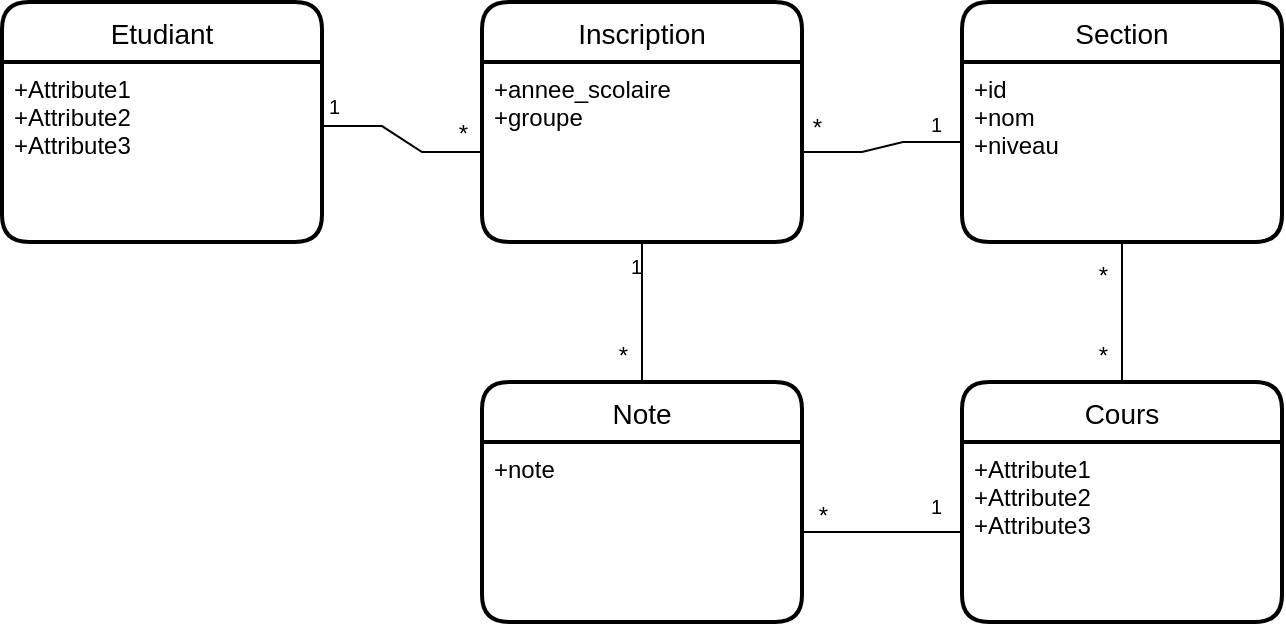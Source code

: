 <mxfile>
    <diagram id="kKMZ-KXhZJd-tmPn1utg" name="Page-1">
        <mxGraphModel dx="756" dy="436" grid="1" gridSize="10" guides="1" tooltips="1" connect="1" arrows="1" fold="1" page="1" pageScale="1" pageWidth="850" pageHeight="1100" math="0" shadow="0">
            <root>
                <mxCell id="0"/>
                <mxCell id="1" parent="0"/>
                <mxCell id="2" value="Etudiant" style="swimlane;childLayout=stackLayout;horizontal=1;startSize=30;horizontalStack=0;rounded=1;fontSize=14;fontStyle=0;strokeWidth=2;resizeParent=0;resizeLast=1;shadow=0;dashed=0;align=center;" vertex="1" parent="1">
                    <mxGeometry x="130" y="130" width="160" height="120" as="geometry"/>
                </mxCell>
                <mxCell id="3" value="+Attribute1&#10;+Attribute2&#10;+Attribute3" style="align=left;strokeColor=none;fillColor=none;spacingLeft=4;fontSize=12;verticalAlign=top;resizable=0;rotatable=0;part=1;" vertex="1" parent="2">
                    <mxGeometry y="30" width="160" height="90" as="geometry"/>
                </mxCell>
                <mxCell id="5" value="Section" style="swimlane;childLayout=stackLayout;horizontal=1;startSize=30;horizontalStack=0;rounded=1;fontSize=14;fontStyle=0;strokeWidth=2;resizeParent=0;resizeLast=1;shadow=0;dashed=0;align=center;" vertex="1" parent="1">
                    <mxGeometry x="610" y="130" width="160" height="120" as="geometry"/>
                </mxCell>
                <mxCell id="6" value="+id&#10;+nom&#10;+niveau" style="align=left;strokeColor=none;fillColor=none;spacingLeft=4;fontSize=12;verticalAlign=top;resizable=0;rotatable=0;part=1;" vertex="1" parent="5">
                    <mxGeometry y="30" width="160" height="90" as="geometry"/>
                </mxCell>
                <mxCell id="7" value="Cours" style="swimlane;childLayout=stackLayout;horizontal=1;startSize=30;horizontalStack=0;rounded=1;fontSize=14;fontStyle=0;strokeWidth=2;resizeParent=0;resizeLast=1;shadow=0;dashed=0;align=center;" vertex="1" parent="1">
                    <mxGeometry x="610" y="320" width="160" height="120" as="geometry"/>
                </mxCell>
                <mxCell id="8" value="+Attribute1&#10;+Attribute2&#10;+Attribute3" style="align=left;strokeColor=none;fillColor=none;spacingLeft=4;fontSize=12;verticalAlign=top;resizable=0;rotatable=0;part=1;" vertex="1" parent="7">
                    <mxGeometry y="30" width="160" height="90" as="geometry"/>
                </mxCell>
                <mxCell id="15" value="" style="endArrow=none;html=1;rounded=0;entryX=1;entryY=0.356;entryDx=0;entryDy=0;entryPerimeter=0;edgeStyle=entityRelationEdgeStyle;exitX=0;exitY=0.5;exitDx=0;exitDy=0;" edge="1" parent="1" source="20" target="3">
                    <mxGeometry relative="1" as="geometry">
                        <mxPoint x="340" y="160" as="sourcePoint"/>
                        <mxPoint x="730" y="330" as="targetPoint"/>
                    </mxGeometry>
                </mxCell>
                <mxCell id="16" value="&lt;font size=&quot;1&quot;&gt;1&lt;/font&gt;" style="resizable=0;html=1;align=right;verticalAlign=bottom;" connectable="0" vertex="1" parent="15">
                    <mxGeometry x="1" relative="1" as="geometry">
                        <mxPoint x="10" y="-2" as="offset"/>
                    </mxGeometry>
                </mxCell>
                <mxCell id="17" value="" style="endArrow=none;html=1;rounded=0;entryX=0.003;entryY=0.444;entryDx=0;entryDy=0;entryPerimeter=0;exitX=1;exitY=0.5;exitDx=0;exitDy=0;edgeStyle=entityRelationEdgeStyle;" edge="1" parent="1" source="20" target="6">
                    <mxGeometry relative="1" as="geometry">
                        <mxPoint x="500.0" y="160" as="sourcePoint"/>
                        <mxPoint x="590" y="280" as="targetPoint"/>
                    </mxGeometry>
                </mxCell>
                <mxCell id="18" value="&lt;font style=&quot;font-size: 10px;&quot;&gt;1&lt;/font&gt;" style="resizable=0;html=1;align=right;verticalAlign=bottom;" connectable="0" vertex="1" parent="17">
                    <mxGeometry x="1" relative="1" as="geometry">
                        <mxPoint x="-10" as="offset"/>
                    </mxGeometry>
                </mxCell>
                <mxCell id="19" value="Inscription" style="swimlane;childLayout=stackLayout;horizontal=1;startSize=30;horizontalStack=0;rounded=1;fontSize=14;fontStyle=0;strokeWidth=2;resizeParent=0;resizeLast=1;shadow=0;dashed=0;align=center;" vertex="1" parent="1">
                    <mxGeometry x="370" y="130" width="160" height="120" as="geometry"/>
                </mxCell>
                <mxCell id="20" value="+annee_scolaire&#10;+groupe&#10;" style="align=left;strokeColor=none;fillColor=none;spacingLeft=4;fontSize=12;verticalAlign=top;resizable=0;rotatable=0;part=1;" vertex="1" parent="19">
                    <mxGeometry y="30" width="160" height="90" as="geometry"/>
                </mxCell>
                <mxCell id="21" value="&lt;font style=&quot;font-size: 12px;&quot;&gt;*&lt;/font&gt;" style="resizable=0;html=1;align=right;verticalAlign=bottom;" connectable="0" vertex="1" parent="1">
                    <mxGeometry x="539.998" y="199.96" as="geometry">
                        <mxPoint x="1" y="2" as="offset"/>
                    </mxGeometry>
                </mxCell>
                <mxCell id="24" value="&lt;font style=&quot;font-size: 12px;&quot;&gt;*&lt;/font&gt;" style="resizable=0;html=1;align=right;verticalAlign=bottom;" connectable="0" vertex="1" parent="1">
                    <mxGeometry x="359.999" y="199.96" as="geometry">
                        <mxPoint x="4" y="5" as="offset"/>
                    </mxGeometry>
                </mxCell>
                <mxCell id="29" value="Note" style="swimlane;childLayout=stackLayout;horizontal=1;startSize=30;horizontalStack=0;rounded=1;fontSize=14;fontStyle=0;strokeWidth=2;resizeParent=0;resizeLast=1;shadow=0;dashed=0;align=center;" vertex="1" parent="1">
                    <mxGeometry x="370" y="320" width="160" height="120" as="geometry"/>
                </mxCell>
                <mxCell id="30" value="+note&#10;" style="align=left;strokeColor=none;fillColor=none;spacingLeft=4;fontSize=12;verticalAlign=top;resizable=0;rotatable=0;part=1;" vertex="1" parent="29">
                    <mxGeometry y="30" width="160" height="90" as="geometry"/>
                </mxCell>
                <mxCell id="31" value="" style="endArrow=none;html=1;rounded=0;fontSize=12;elbow=vertical;exitX=0.5;exitY=1;exitDx=0;exitDy=0;entryX=0.5;entryY=0;entryDx=0;entryDy=0;" edge="1" parent="1" source="20" target="29">
                    <mxGeometry relative="1" as="geometry">
                        <mxPoint x="460" y="280" as="sourcePoint"/>
                        <mxPoint x="620" y="280" as="targetPoint"/>
                    </mxGeometry>
                </mxCell>
                <mxCell id="32" value="" style="endArrow=none;html=1;rounded=0;fontSize=12;elbow=vertical;exitX=1;exitY=0.5;exitDx=0;exitDy=0;entryX=0;entryY=0.5;entryDx=0;entryDy=0;" edge="1" parent="1" source="30" target="8">
                    <mxGeometry relative="1" as="geometry">
                        <mxPoint x="460" y="280" as="sourcePoint"/>
                        <mxPoint x="620" y="280" as="targetPoint"/>
                    </mxGeometry>
                </mxCell>
                <mxCell id="33" value="" style="endArrow=none;html=1;rounded=0;fontSize=12;elbow=vertical;exitX=0.5;exitY=1;exitDx=0;exitDy=0;entryX=0.5;entryY=0;entryDx=0;entryDy=0;" edge="1" parent="1" source="6" target="7">
                    <mxGeometry relative="1" as="geometry">
                        <mxPoint x="460" y="280" as="sourcePoint"/>
                        <mxPoint x="620" y="280" as="targetPoint"/>
                    </mxGeometry>
                </mxCell>
                <mxCell id="34" value="&lt;font size=&quot;1&quot;&gt;1&lt;/font&gt;" style="resizable=0;html=1;align=right;verticalAlign=bottom;" connectable="0" vertex="1" parent="1">
                    <mxGeometry x="450.002" y="270.0" as="geometry"/>
                </mxCell>
                <mxCell id="35" value="&lt;font size=&quot;1&quot;&gt;1&lt;/font&gt;" style="resizable=0;html=1;align=right;verticalAlign=bottom;" connectable="0" vertex="1" parent="1">
                    <mxGeometry x="600.002" y="390.0" as="geometry"/>
                </mxCell>
                <mxCell id="36" value="&lt;font style=&quot;font-size: 12px;&quot;&gt;*&lt;/font&gt;" style="resizable=0;html=1;align=right;verticalAlign=bottom;" connectable="0" vertex="1" parent="1">
                    <mxGeometry x="439.999" y="310" as="geometry">
                        <mxPoint x="4" y="5" as="offset"/>
                    </mxGeometry>
                </mxCell>
                <mxCell id="37" value="&lt;font style=&quot;font-size: 12px;&quot;&gt;*&lt;/font&gt;" style="resizable=0;html=1;align=right;verticalAlign=bottom;" connectable="0" vertex="1" parent="1">
                    <mxGeometry x="539.999" y="390" as="geometry">
                        <mxPoint x="4" y="5" as="offset"/>
                    </mxGeometry>
                </mxCell>
                <mxCell id="38" value="&lt;font style=&quot;font-size: 12px;&quot;&gt;*&lt;/font&gt;" style="resizable=0;html=1;align=right;verticalAlign=bottom;" connectable="0" vertex="1" parent="1">
                    <mxGeometry x="679.999" y="310" as="geometry">
                        <mxPoint x="4" y="5" as="offset"/>
                    </mxGeometry>
                </mxCell>
                <mxCell id="39" value="&lt;font style=&quot;font-size: 12px;&quot;&gt;*&lt;/font&gt;" style="resizable=0;html=1;align=right;verticalAlign=bottom;" connectable="0" vertex="1" parent="1">
                    <mxGeometry x="679.999" y="270" as="geometry">
                        <mxPoint x="4" y="5" as="offset"/>
                    </mxGeometry>
                </mxCell>
            </root>
        </mxGraphModel>
    </diagram>
</mxfile>